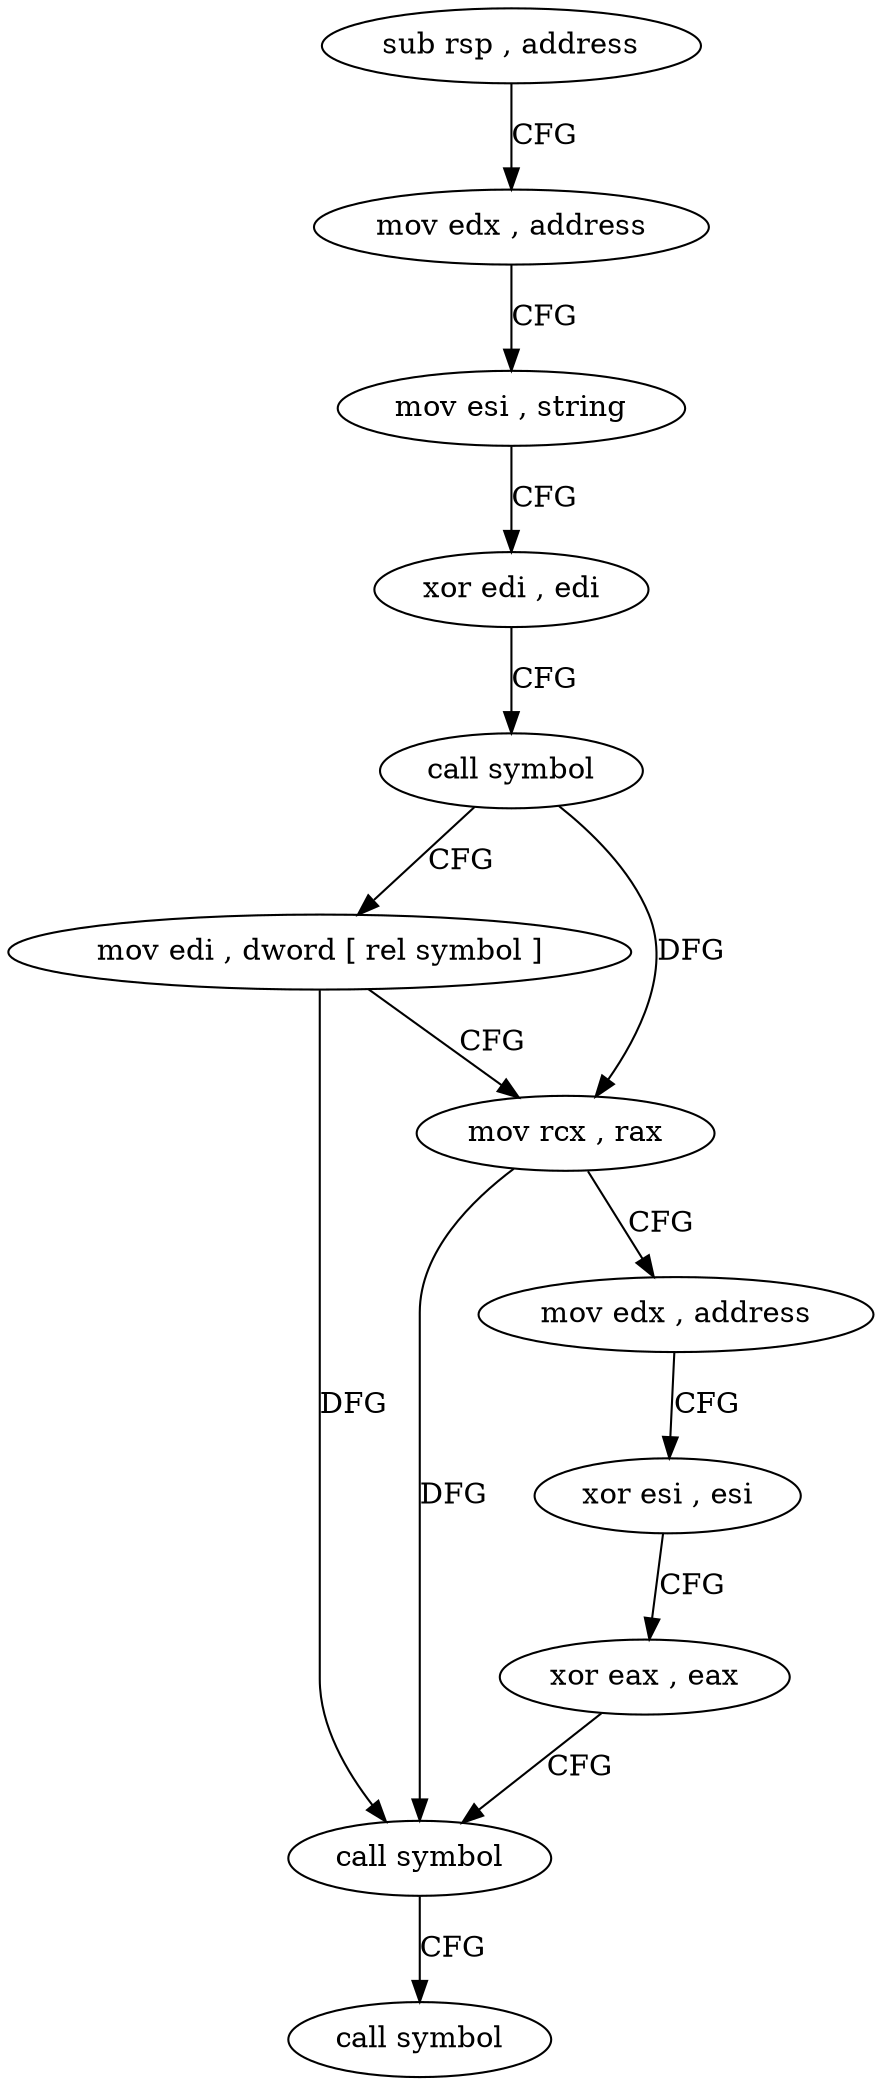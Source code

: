 digraph "func" {
"4384064" [label = "sub rsp , address" ]
"4384068" [label = "mov edx , address" ]
"4384073" [label = "mov esi , string" ]
"4384078" [label = "xor edi , edi" ]
"4384080" [label = "call symbol" ]
"4384085" [label = "mov edi , dword [ rel symbol ]" ]
"4384091" [label = "mov rcx , rax" ]
"4384094" [label = "mov edx , address" ]
"4384099" [label = "xor esi , esi" ]
"4384101" [label = "xor eax , eax" ]
"4384103" [label = "call symbol" ]
"4384108" [label = "call symbol" ]
"4384064" -> "4384068" [ label = "CFG" ]
"4384068" -> "4384073" [ label = "CFG" ]
"4384073" -> "4384078" [ label = "CFG" ]
"4384078" -> "4384080" [ label = "CFG" ]
"4384080" -> "4384085" [ label = "CFG" ]
"4384080" -> "4384091" [ label = "DFG" ]
"4384085" -> "4384091" [ label = "CFG" ]
"4384085" -> "4384103" [ label = "DFG" ]
"4384091" -> "4384094" [ label = "CFG" ]
"4384091" -> "4384103" [ label = "DFG" ]
"4384094" -> "4384099" [ label = "CFG" ]
"4384099" -> "4384101" [ label = "CFG" ]
"4384101" -> "4384103" [ label = "CFG" ]
"4384103" -> "4384108" [ label = "CFG" ]
}
